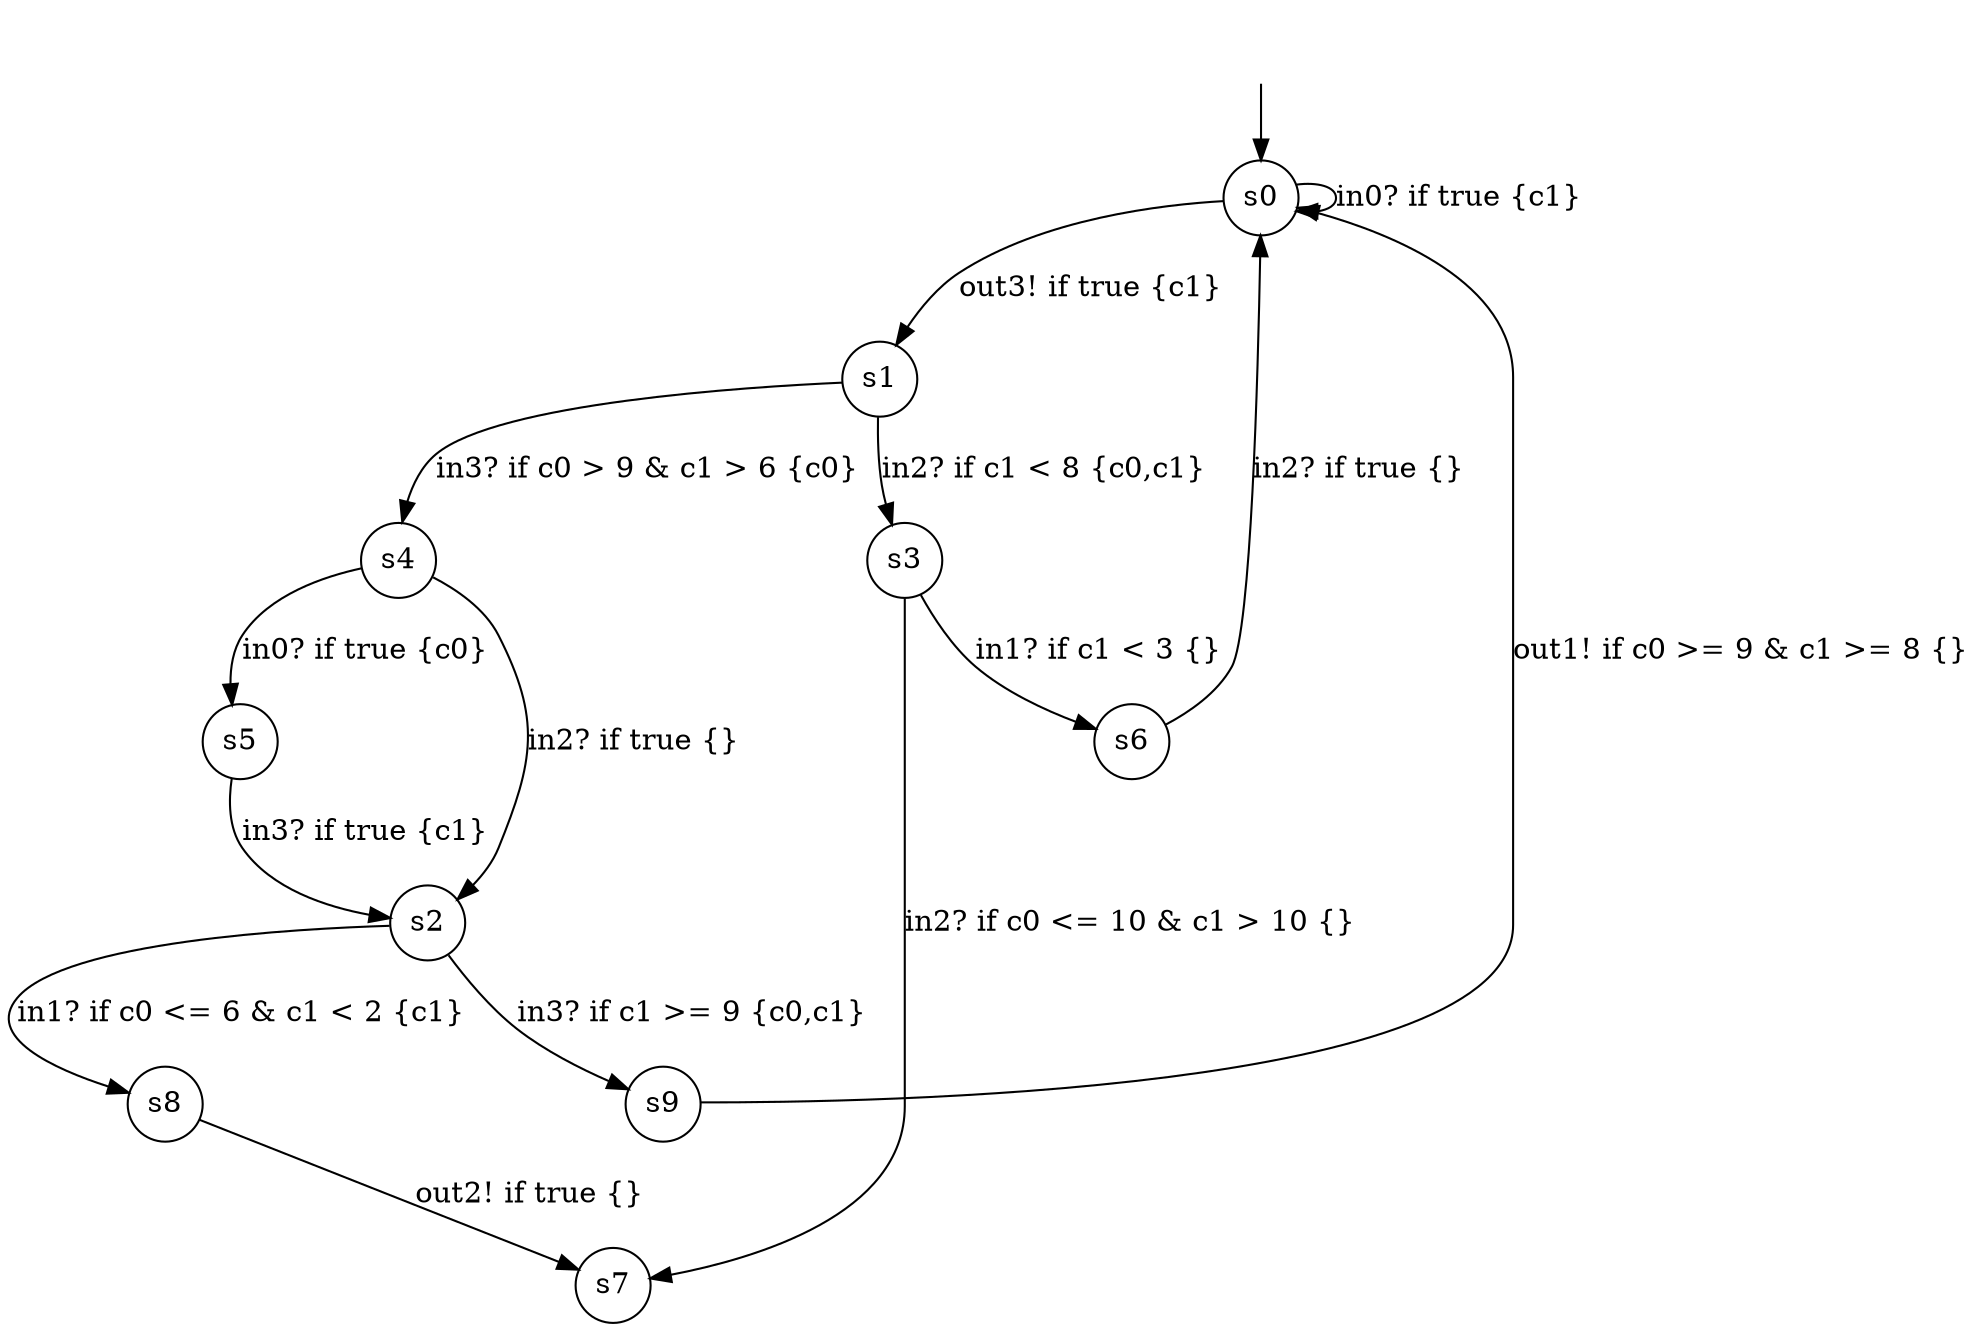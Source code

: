 digraph g {
__start0 [label="" shape="none"];
s0 [shape="circle" margin=0 label="s0"];
s1 [shape="circle" margin=0 label="s1"];
s2 [shape="circle" margin=0 label="s2"];
s3 [shape="circle" margin=0 label="s3"];
s4 [shape="circle" margin=0 label="s4"];
s5 [shape="circle" margin=0 label="s5"];
s6 [shape="circle" margin=0 label="s6"];
s7 [shape="circle" margin=0 label="s7"];
s8 [shape="circle" margin=0 label="s8"];
s9 [shape="circle" margin=0 label="s9"];
s0 -> s0 [label="in0? if true {c1} "];
s0 -> s1 [label="out3! if true {c1} "];
s1 -> s3 [label="in2? if c1 < 8 {c0,c1} "];
s1 -> s4 [label="in3? if c0 > 9 & c1 > 6 {c0} "];
s2 -> s8 [label="in1? if c0 <= 6 & c1 < 2 {c1} "];
s2 -> s9 [label="in3? if c1 >= 9 {c0,c1} "];
s3 -> s6 [label="in1? if c1 < 3 {} "];
s3 -> s7 [label="in2? if c0 <= 10 & c1 > 10 {} "];
s4 -> s2 [label="in2? if true {} "];
s4 -> s5 [label="in0? if true {c0} "];
s5 -> s2 [label="in3? if true {c1} "];
s6 -> s0 [label="in2? if true {} "];
s8 -> s7 [label="out2! if true {} "];
s9 -> s0 [label="out1! if c0 >= 9 & c1 >= 8 {} "];
__start0 -> s0;
}
